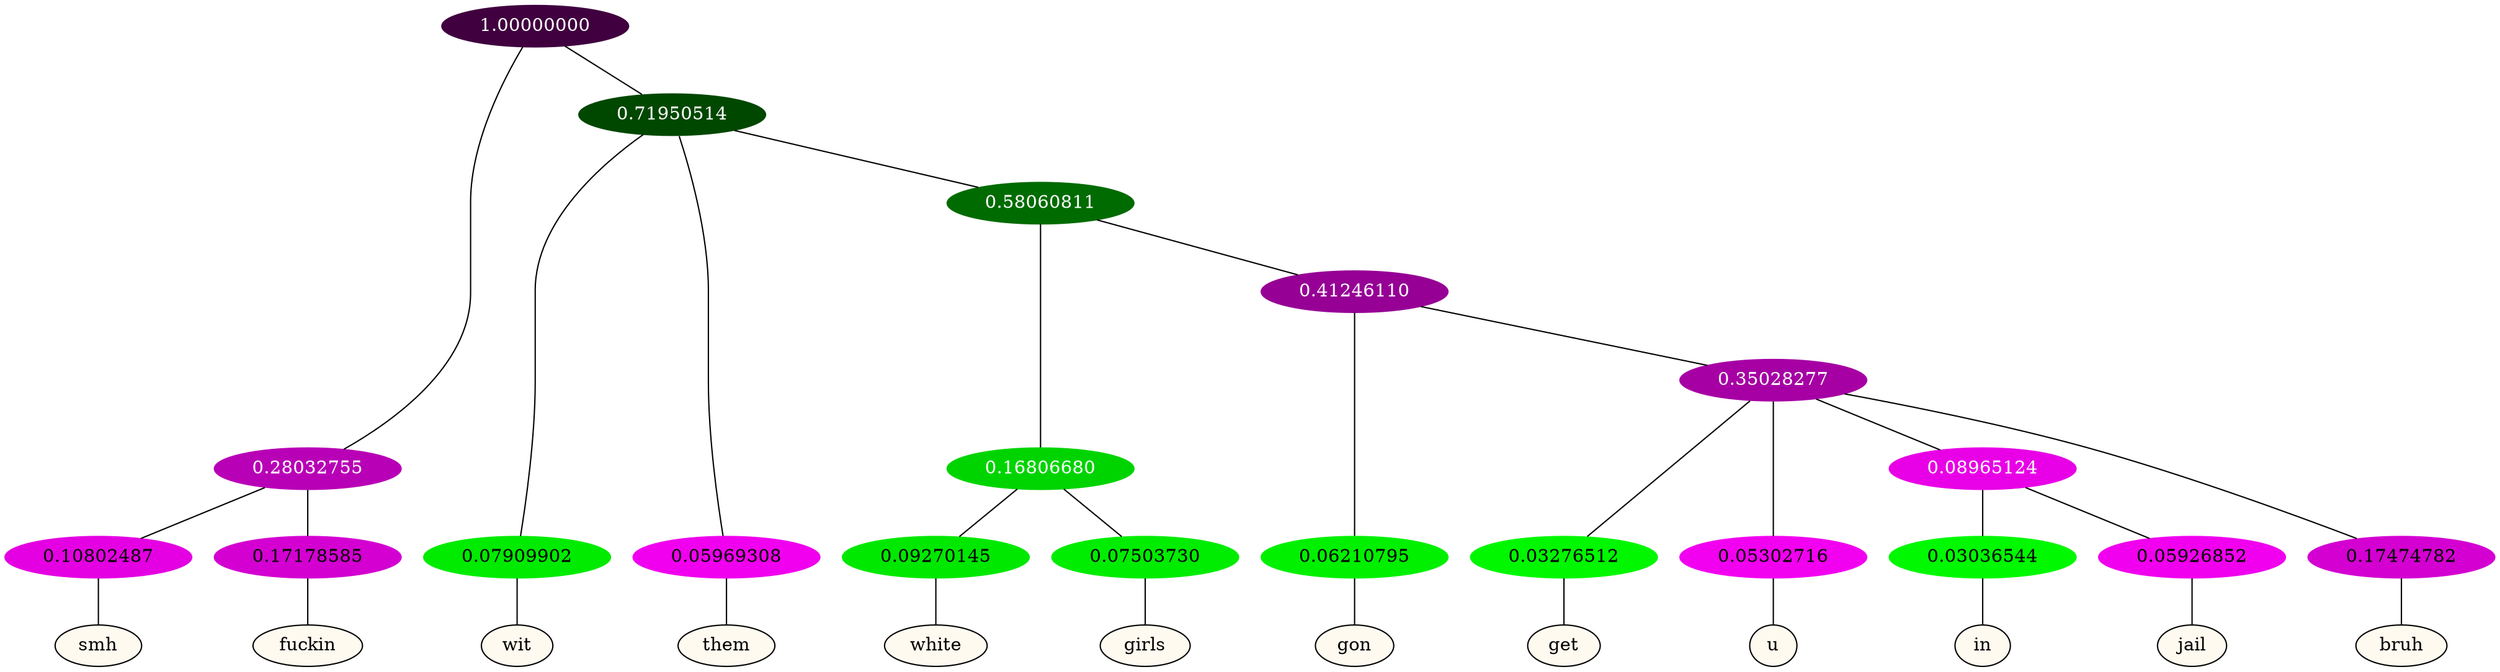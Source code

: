 graph {
	node [format=png height=0.15 nodesep=0.001 ordering=out overlap=prism overlap_scaling=0.01 ranksep=0.001 ratio=0.2 style=filled width=0.15]
	{
		rank=same
		a_w_3 [label=smh color=black fillcolor=floralwhite style="filled,solid"]
		a_w_4 [label=fuckin color=black fillcolor=floralwhite style="filled,solid"]
		a_w_5 [label=wit color=black fillcolor=floralwhite style="filled,solid"]
		a_w_6 [label=them color=black fillcolor=floralwhite style="filled,solid"]
		a_w_10 [label=white color=black fillcolor=floralwhite style="filled,solid"]
		a_w_11 [label=girls color=black fillcolor=floralwhite style="filled,solid"]
		a_w_12 [label=gon color=black fillcolor=floralwhite style="filled,solid"]
		a_w_14 [label=get color=black fillcolor=floralwhite style="filled,solid"]
		a_w_15 [label=u color=black fillcolor=floralwhite style="filled,solid"]
		a_w_18 [label=in color=black fillcolor=floralwhite style="filled,solid"]
		a_w_19 [label=jail color=black fillcolor=floralwhite style="filled,solid"]
		a_w_17 [label=bruh color=black fillcolor=floralwhite style="filled,solid"]
	}
	a_n_3 -- a_w_3
	a_n_4 -- a_w_4
	a_n_5 -- a_w_5
	a_n_6 -- a_w_6
	a_n_10 -- a_w_10
	a_n_11 -- a_w_11
	a_n_12 -- a_w_12
	a_n_14 -- a_w_14
	a_n_15 -- a_w_15
	a_n_18 -- a_w_18
	a_n_19 -- a_w_19
	a_n_17 -- a_w_17
	{
		rank=same
		a_n_3 [label=0.10802487 color="0.835 1.000 0.892" fontcolor=black]
		a_n_4 [label=0.17178585 color="0.835 1.000 0.828" fontcolor=black]
		a_n_5 [label=0.07909902 color="0.334 1.000 0.921" fontcolor=black]
		a_n_6 [label=0.05969308 color="0.835 1.000 0.940" fontcolor=black]
		a_n_10 [label=0.09270145 color="0.334 1.000 0.907" fontcolor=black]
		a_n_11 [label=0.07503730 color="0.334 1.000 0.925" fontcolor=black]
		a_n_12 [label=0.06210795 color="0.334 1.000 0.938" fontcolor=black]
		a_n_14 [label=0.03276512 color="0.334 1.000 0.967" fontcolor=black]
		a_n_15 [label=0.05302716 color="0.835 1.000 0.947" fontcolor=black]
		a_n_18 [label=0.03036544 color="0.334 1.000 0.970" fontcolor=black]
		a_n_19 [label=0.05926852 color="0.835 1.000 0.941" fontcolor=black]
		a_n_17 [label=0.17474782 color="0.835 1.000 0.825" fontcolor=black]
	}
	a_n_0 [label=1.00000000 color="0.835 1.000 0.250" fontcolor=grey99]
	a_n_1 [label=0.28032755 color="0.835 1.000 0.720" fontcolor=grey99]
	a_n_0 -- a_n_1
	a_n_2 [label=0.71950514 color="0.334 1.000 0.280" fontcolor=grey99]
	a_n_0 -- a_n_2
	a_n_1 -- a_n_3
	a_n_1 -- a_n_4
	a_n_2 -- a_n_5
	a_n_2 -- a_n_6
	a_n_7 [label=0.58060811 color="0.334 1.000 0.419" fontcolor=grey99]
	a_n_2 -- a_n_7
	a_n_8 [label=0.16806680 color="0.334 1.000 0.832" fontcolor=grey99]
	a_n_7 -- a_n_8
	a_n_9 [label=0.41246110 color="0.835 1.000 0.588" fontcolor=grey99]
	a_n_7 -- a_n_9
	a_n_8 -- a_n_10
	a_n_8 -- a_n_11
	a_n_9 -- a_n_12
	a_n_13 [label=0.35028277 color="0.835 1.000 0.650" fontcolor=grey99]
	a_n_9 -- a_n_13
	a_n_13 -- a_n_14
	a_n_13 -- a_n_15
	a_n_16 [label=0.08965124 color="0.835 1.000 0.910" fontcolor=grey99]
	a_n_13 -- a_n_16
	a_n_13 -- a_n_17
	a_n_16 -- a_n_18
	a_n_16 -- a_n_19
}
